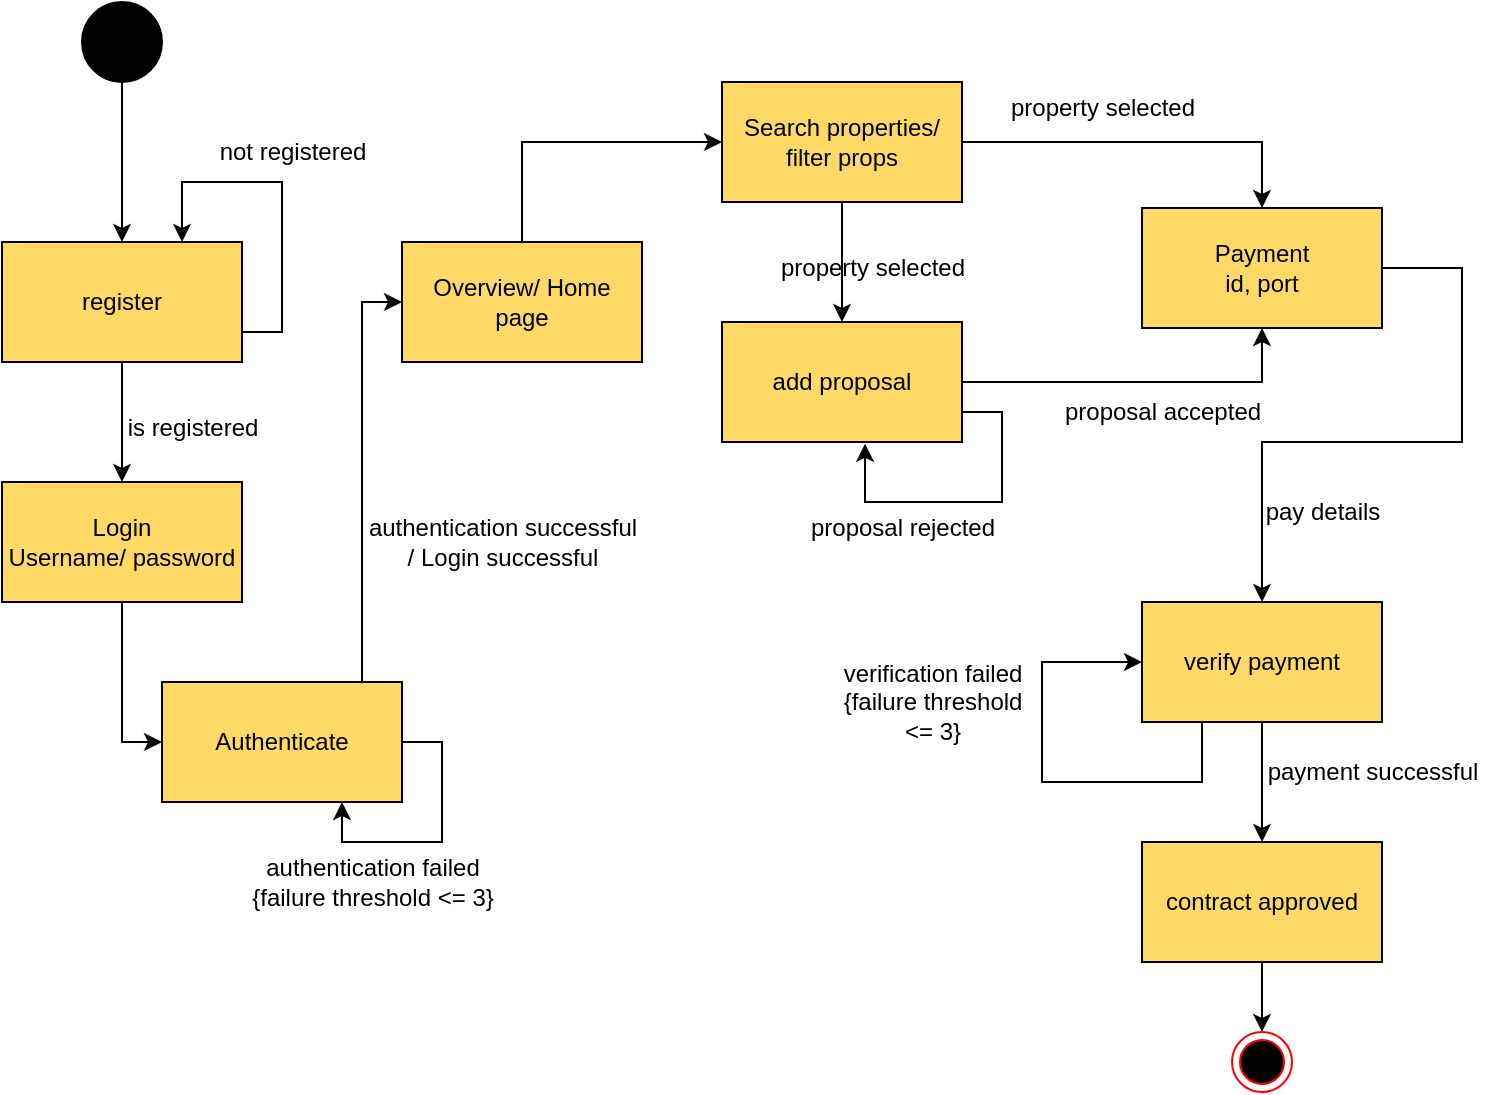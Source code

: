 <mxfile version="24.2.2" type="github">
  <diagram name="Page-1" id="hFF87aVBNNckT51f4aF9">
    <mxGraphModel dx="1290" dy="605" grid="1" gridSize="10" guides="1" tooltips="1" connect="1" arrows="1" fold="1" page="1" pageScale="1" pageWidth="827" pageHeight="1169" math="0" shadow="0">
      <root>
        <mxCell id="0" />
        <mxCell id="1" parent="0" />
        <mxCell id="SiMttqf032CdRBXON2kf-3" style="edgeStyle=orthogonalEdgeStyle;rounded=0;orthogonalLoop=1;jettySize=auto;html=1;entryX=0.5;entryY=0;entryDx=0;entryDy=0;" parent="1" source="SiMttqf032CdRBXON2kf-1" target="SiMttqf032CdRBXON2kf-2" edge="1">
          <mxGeometry relative="1" as="geometry" />
        </mxCell>
        <mxCell id="SiMttqf032CdRBXON2kf-1" value="" style="ellipse;whiteSpace=wrap;html=1;fillColor=#000000;" parent="1" vertex="1">
          <mxGeometry x="80" y="40" width="40" height="40" as="geometry" />
        </mxCell>
        <mxCell id="SiMttqf032CdRBXON2kf-5" style="edgeStyle=orthogonalEdgeStyle;rounded=0;orthogonalLoop=1;jettySize=auto;html=1;entryX=0.5;entryY=0;entryDx=0;entryDy=0;" parent="1" source="SiMttqf032CdRBXON2kf-2" target="SiMttqf032CdRBXON2kf-4" edge="1">
          <mxGeometry relative="1" as="geometry" />
        </mxCell>
        <mxCell id="SiMttqf032CdRBXON2kf-2" value="register" style="rounded=0;whiteSpace=wrap;html=1;fillColor=#FFD966;" parent="1" vertex="1">
          <mxGeometry x="40" y="160" width="120" height="60" as="geometry" />
        </mxCell>
        <mxCell id="SiMttqf032CdRBXON2kf-18" style="edgeStyle=orthogonalEdgeStyle;rounded=0;orthogonalLoop=1;jettySize=auto;html=1;entryX=0;entryY=0.5;entryDx=0;entryDy=0;" parent="1" source="SiMttqf032CdRBXON2kf-4" target="SiMttqf032CdRBXON2kf-17" edge="1">
          <mxGeometry relative="1" as="geometry" />
        </mxCell>
        <mxCell id="SiMttqf032CdRBXON2kf-4" value="&lt;div&gt;Login &lt;br&gt;&lt;/div&gt;&lt;div&gt;Username/ password&lt;br&gt;&lt;/div&gt;" style="rounded=0;whiteSpace=wrap;html=1;fillColor=#FFD966;" parent="1" vertex="1">
          <mxGeometry x="40" y="280" width="120" height="60" as="geometry" />
        </mxCell>
        <mxCell id="SiMttqf032CdRBXON2kf-6" value="is registered" style="text;html=1;align=center;verticalAlign=middle;resizable=0;points=[];autosize=1;strokeColor=none;fillColor=none;" parent="1" vertex="1">
          <mxGeometry x="90" y="238" width="90" height="30" as="geometry" />
        </mxCell>
        <mxCell id="SiMttqf032CdRBXON2kf-11" style="edgeStyle=orthogonalEdgeStyle;rounded=0;orthogonalLoop=1;jettySize=auto;html=1;exitX=1;exitY=0.75;exitDx=0;exitDy=0;entryX=0.75;entryY=0;entryDx=0;entryDy=0;" parent="1" source="SiMttqf032CdRBXON2kf-2" target="SiMttqf032CdRBXON2kf-2" edge="1">
          <mxGeometry relative="1" as="geometry">
            <Array as="points">
              <mxPoint x="180" y="205" />
              <mxPoint x="180" y="130" />
              <mxPoint x="130" y="130" />
            </Array>
          </mxGeometry>
        </mxCell>
        <mxCell id="SiMttqf032CdRBXON2kf-12" value="not registered" style="text;html=1;align=center;verticalAlign=middle;resizable=0;points=[];autosize=1;strokeColor=none;fillColor=none;" parent="1" vertex="1">
          <mxGeometry x="140" y="100" width="90" height="30" as="geometry" />
        </mxCell>
        <mxCell id="SiMttqf032CdRBXON2kf-16" style="edgeStyle=orthogonalEdgeStyle;rounded=0;orthogonalLoop=1;jettySize=auto;html=1;entryX=0;entryY=0.5;entryDx=0;entryDy=0;" parent="1" source="SiMttqf032CdRBXON2kf-13" target="SiMttqf032CdRBXON2kf-15" edge="1">
          <mxGeometry relative="1" as="geometry">
            <Array as="points">
              <mxPoint x="300" y="110" />
            </Array>
          </mxGeometry>
        </mxCell>
        <mxCell id="SiMttqf032CdRBXON2kf-13" value="Overview/ Home page" style="rounded=0;whiteSpace=wrap;html=1;fillColor=#FFD966;" parent="1" vertex="1">
          <mxGeometry x="240" y="160" width="120" height="60" as="geometry" />
        </mxCell>
        <mxCell id="SiMttqf032CdRBXON2kf-24" style="edgeStyle=orthogonalEdgeStyle;rounded=0;orthogonalLoop=1;jettySize=auto;html=1;entryX=0.5;entryY=0;entryDx=0;entryDy=0;" parent="1" source="SiMttqf032CdRBXON2kf-15" target="SiMttqf032CdRBXON2kf-23" edge="1">
          <mxGeometry relative="1" as="geometry" />
        </mxCell>
        <mxCell id="SiMttqf032CdRBXON2kf-29" style="edgeStyle=orthogonalEdgeStyle;rounded=0;orthogonalLoop=1;jettySize=auto;html=1;entryX=0.5;entryY=0;entryDx=0;entryDy=0;" parent="1" source="SiMttqf032CdRBXON2kf-15" target="SiMttqf032CdRBXON2kf-28" edge="1">
          <mxGeometry relative="1" as="geometry" />
        </mxCell>
        <mxCell id="SiMttqf032CdRBXON2kf-15" value="&lt;div&gt;Search properties/ &lt;br&gt;&lt;/div&gt;&lt;div&gt;filter props&lt;br&gt;&lt;/div&gt;" style="rounded=0;whiteSpace=wrap;html=1;fillColor=#FFD966;" parent="1" vertex="1">
          <mxGeometry x="400" y="80" width="120" height="60" as="geometry" />
        </mxCell>
        <mxCell id="SiMttqf032CdRBXON2kf-19" style="edgeStyle=orthogonalEdgeStyle;rounded=0;orthogonalLoop=1;jettySize=auto;html=1;entryX=0;entryY=0.5;entryDx=0;entryDy=0;" parent="1" source="SiMttqf032CdRBXON2kf-17" target="SiMttqf032CdRBXON2kf-13" edge="1">
          <mxGeometry relative="1" as="geometry">
            <Array as="points">
              <mxPoint x="220" y="190" />
            </Array>
          </mxGeometry>
        </mxCell>
        <mxCell id="SiMttqf032CdRBXON2kf-17" value="Authenticate" style="rounded=0;whiteSpace=wrap;html=1;fillColor=#FFD966;" parent="1" vertex="1">
          <mxGeometry x="120" y="380" width="120" height="60" as="geometry" />
        </mxCell>
        <mxCell id="SiMttqf032CdRBXON2kf-20" style="edgeStyle=orthogonalEdgeStyle;rounded=0;orthogonalLoop=1;jettySize=auto;html=1;entryX=0.75;entryY=1;entryDx=0;entryDy=0;" parent="1" source="SiMttqf032CdRBXON2kf-17" target="SiMttqf032CdRBXON2kf-17" edge="1">
          <mxGeometry relative="1" as="geometry">
            <Array as="points">
              <mxPoint x="260" y="410" />
              <mxPoint x="260" y="460" />
              <mxPoint x="210" y="460" />
            </Array>
          </mxGeometry>
        </mxCell>
        <mxCell id="SiMttqf032CdRBXON2kf-21" value="&lt;div&gt;authentication failed&lt;/div&gt;&lt;div&gt;{failure threshold &amp;lt;= 3}&lt;br&gt;&lt;/div&gt;" style="text;html=1;align=center;verticalAlign=middle;resizable=0;points=[];autosize=1;strokeColor=none;fillColor=none;" parent="1" vertex="1">
          <mxGeometry x="155" y="460" width="140" height="40" as="geometry" />
        </mxCell>
        <mxCell id="SiMttqf032CdRBXON2kf-22" value="&lt;div&gt;authentication successful&lt;/div&gt;&lt;div&gt;/ Login successful&lt;br&gt;&lt;/div&gt;" style="text;html=1;align=center;verticalAlign=middle;resizable=0;points=[];autosize=1;strokeColor=none;fillColor=none;" parent="1" vertex="1">
          <mxGeometry x="210" y="290" width="160" height="40" as="geometry" />
        </mxCell>
        <mxCell id="SiMttqf032CdRBXON2kf-33" style="edgeStyle=orthogonalEdgeStyle;rounded=0;orthogonalLoop=1;jettySize=auto;html=1;entryX=0.5;entryY=1;entryDx=0;entryDy=0;" parent="1" source="SiMttqf032CdRBXON2kf-23" target="SiMttqf032CdRBXON2kf-28" edge="1">
          <mxGeometry relative="1" as="geometry" />
        </mxCell>
        <mxCell id="SiMttqf032CdRBXON2kf-23" value="add proposal " style="rounded=0;whiteSpace=wrap;html=1;fillColor=#FFD966;" parent="1" vertex="1">
          <mxGeometry x="400" y="200" width="120" height="60" as="geometry" />
        </mxCell>
        <mxCell id="SiMttqf032CdRBXON2kf-25" value="property selected" style="text;html=1;align=center;verticalAlign=middle;resizable=0;points=[];autosize=1;strokeColor=none;fillColor=none;" parent="1" vertex="1">
          <mxGeometry x="420" y="158" width="110" height="30" as="geometry" />
        </mxCell>
        <mxCell id="SiMttqf032CdRBXON2kf-26" style="edgeStyle=orthogonalEdgeStyle;rounded=0;orthogonalLoop=1;jettySize=auto;html=1;exitX=1;exitY=0.75;exitDx=0;exitDy=0;entryX=0.596;entryY=1.015;entryDx=0;entryDy=0;entryPerimeter=0;" parent="1" source="SiMttqf032CdRBXON2kf-23" target="SiMttqf032CdRBXON2kf-23" edge="1">
          <mxGeometry relative="1" as="geometry">
            <Array as="points">
              <mxPoint x="540" y="245" />
              <mxPoint x="540" y="290" />
              <mxPoint x="472" y="290" />
            </Array>
          </mxGeometry>
        </mxCell>
        <mxCell id="SiMttqf032CdRBXON2kf-27" value="proposal rejected" style="text;html=1;align=center;verticalAlign=middle;resizable=0;points=[];autosize=1;strokeColor=none;fillColor=none;" parent="1" vertex="1">
          <mxGeometry x="435" y="288" width="110" height="30" as="geometry" />
        </mxCell>
        <mxCell id="SiMttqf032CdRBXON2kf-35" style="edgeStyle=orthogonalEdgeStyle;rounded=0;orthogonalLoop=1;jettySize=auto;html=1;" parent="1" source="SiMttqf032CdRBXON2kf-28" target="SiMttqf032CdRBXON2kf-34" edge="1">
          <mxGeometry relative="1" as="geometry">
            <Array as="points">
              <mxPoint x="770" y="173" />
              <mxPoint x="770" y="260" />
              <mxPoint x="670" y="260" />
            </Array>
          </mxGeometry>
        </mxCell>
        <mxCell id="SiMttqf032CdRBXON2kf-28" value="&lt;div&gt;Payment&lt;/div&gt;&lt;div&gt;id, port&lt;br&gt;&lt;/div&gt;" style="rounded=0;whiteSpace=wrap;html=1;fillColor=#FFD966;" parent="1" vertex="1">
          <mxGeometry x="610" y="143" width="120" height="60" as="geometry" />
        </mxCell>
        <mxCell id="SiMttqf032CdRBXON2kf-30" value="property selected" style="text;html=1;align=center;verticalAlign=middle;resizable=0;points=[];autosize=1;strokeColor=none;fillColor=none;" parent="1" vertex="1">
          <mxGeometry x="535" y="78" width="110" height="30" as="geometry" />
        </mxCell>
        <mxCell id="SiMttqf032CdRBXON2kf-32" value="proposal accepted" style="text;html=1;align=center;verticalAlign=middle;resizable=0;points=[];autosize=1;strokeColor=none;fillColor=none;" parent="1" vertex="1">
          <mxGeometry x="560" y="230" width="120" height="30" as="geometry" />
        </mxCell>
        <mxCell id="SiMttqf032CdRBXON2kf-40" style="edgeStyle=orthogonalEdgeStyle;rounded=0;orthogonalLoop=1;jettySize=auto;html=1;entryX=0.5;entryY=0;entryDx=0;entryDy=0;" parent="1" source="SiMttqf032CdRBXON2kf-34" target="SiMttqf032CdRBXON2kf-39" edge="1">
          <mxGeometry relative="1" as="geometry" />
        </mxCell>
        <mxCell id="SiMttqf032CdRBXON2kf-34" value="verify payment" style="rounded=0;whiteSpace=wrap;html=1;fillColor=#FFD966;" parent="1" vertex="1">
          <mxGeometry x="610" y="340" width="120" height="60" as="geometry" />
        </mxCell>
        <mxCell id="SiMttqf032CdRBXON2kf-36" value="pay details" style="text;html=1;align=center;verticalAlign=middle;resizable=0;points=[];autosize=1;strokeColor=none;fillColor=none;" parent="1" vertex="1">
          <mxGeometry x="660" y="280" width="80" height="30" as="geometry" />
        </mxCell>
        <mxCell id="SiMttqf032CdRBXON2kf-37" style="edgeStyle=orthogonalEdgeStyle;rounded=0;orthogonalLoop=1;jettySize=auto;html=1;exitX=0.25;exitY=1;exitDx=0;exitDy=0;entryX=0;entryY=0.5;entryDx=0;entryDy=0;" parent="1" source="SiMttqf032CdRBXON2kf-34" target="SiMttqf032CdRBXON2kf-34" edge="1">
          <mxGeometry relative="1" as="geometry">
            <Array as="points">
              <mxPoint x="640" y="430" />
              <mxPoint x="560" y="430" />
              <mxPoint x="560" y="370" />
            </Array>
          </mxGeometry>
        </mxCell>
        <mxCell id="SiMttqf032CdRBXON2kf-38" value="&lt;div&gt;verification failed&lt;/div&gt;&lt;div&gt;{failure threshold&lt;/div&gt;&lt;div&gt;&amp;lt;= 3} &lt;br&gt;&lt;/div&gt;" style="text;html=1;align=center;verticalAlign=middle;resizable=0;points=[];autosize=1;strokeColor=none;fillColor=none;" parent="1" vertex="1">
          <mxGeometry x="450" y="360" width="110" height="60" as="geometry" />
        </mxCell>
        <mxCell id="SiMttqf032CdRBXON2kf-43" style="edgeStyle=orthogonalEdgeStyle;rounded=0;orthogonalLoop=1;jettySize=auto;html=1;entryX=0.5;entryY=0;entryDx=0;entryDy=0;" parent="1" source="SiMttqf032CdRBXON2kf-39" target="SiMttqf032CdRBXON2kf-42" edge="1">
          <mxGeometry relative="1" as="geometry" />
        </mxCell>
        <mxCell id="SiMttqf032CdRBXON2kf-39" value="contract approved" style="rounded=0;whiteSpace=wrap;html=1;fillColor=#FFD966;" parent="1" vertex="1">
          <mxGeometry x="610" y="460" width="120" height="60" as="geometry" />
        </mxCell>
        <mxCell id="SiMttqf032CdRBXON2kf-41" value="payment successful" style="text;html=1;align=center;verticalAlign=middle;resizable=0;points=[];autosize=1;strokeColor=none;fillColor=none;" parent="1" vertex="1">
          <mxGeometry x="660" y="410" width="130" height="30" as="geometry" />
        </mxCell>
        <mxCell id="SiMttqf032CdRBXON2kf-42" value="" style="ellipse;html=1;shape=endState;fillColor=#000000;strokeColor=#ff0000;" parent="1" vertex="1">
          <mxGeometry x="655" y="555" width="30" height="30" as="geometry" />
        </mxCell>
      </root>
    </mxGraphModel>
  </diagram>
</mxfile>
